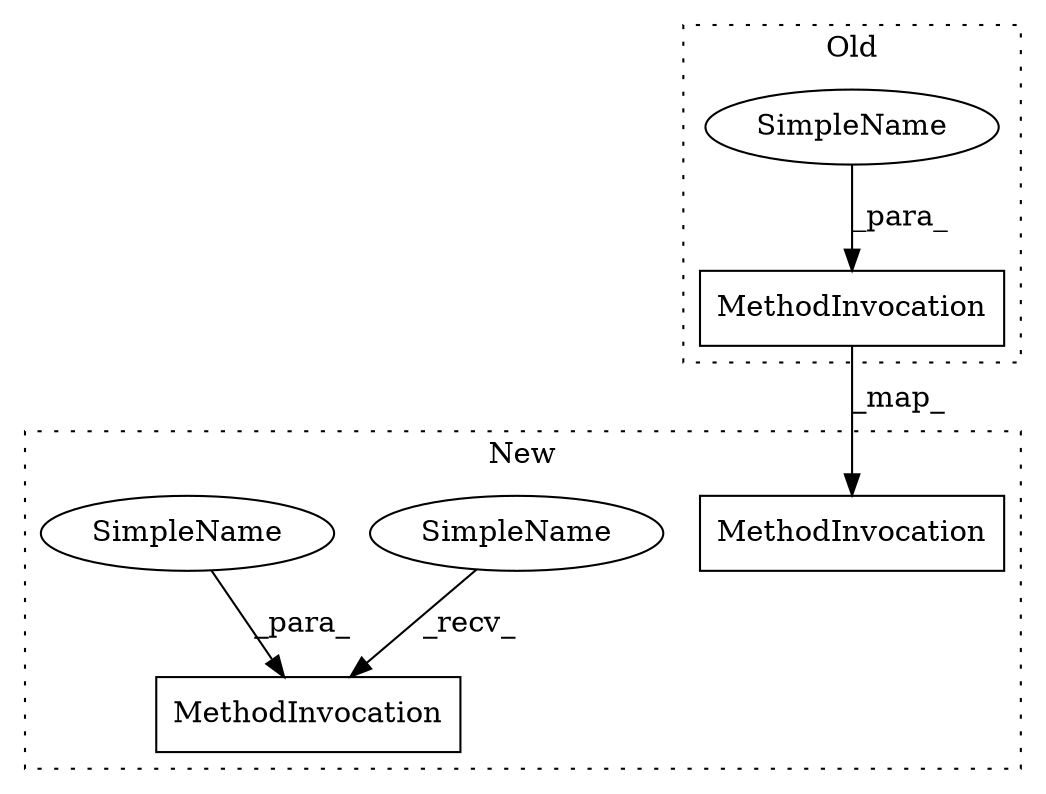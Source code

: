 digraph G {
subgraph cluster0 {
3 [label="MethodInvocation" a="32" s="1779,1811" l="9,1" shape="box"];
4 [label="SimpleName" a="42" s="1788" l="6" shape="ellipse"];
label = "Old";
style="dotted";
}
subgraph cluster1 {
1 [label="MethodInvocation" a="32" s="1825,1847" l="7,1" shape="box"];
2 [label="MethodInvocation" a="32" s="1692,1714" l="7,1" shape="box"];
5 [label="SimpleName" a="42" s="1818" l="6" shape="ellipse"];
6 [label="SimpleName" a="42" s="1832" l="15" shape="ellipse"];
label = "New";
style="dotted";
}
3 -> 2 [label="_map_"];
4 -> 3 [label="_para_"];
5 -> 1 [label="_recv_"];
6 -> 1 [label="_para_"];
}